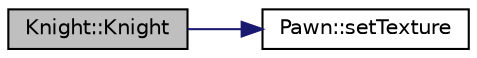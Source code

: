 digraph "Knight::Knight"
{
 // LATEX_PDF_SIZE
  bgcolor="transparent";
  edge [fontname="Helvetica",fontsize="10",labelfontname="Helvetica",labelfontsize="10"];
  node [fontname="Helvetica",fontsize="10",shape=record];
  rankdir="LR";
  Node1 [label="Knight::Knight",height=0.2,width=0.4,color="black", fillcolor="grey75", style="filled", fontcolor="black",tooltip=" "];
  Node1 -> Node2 [color="midnightblue",fontsize="10",style="solid",fontname="Helvetica"];
  Node2 [label="Pawn::setTexture",height=0.2,width=0.4,color="black",URL="$de/dff/classPawn.html#af9fee2b3d0c3457d406de22aa00f08ea",tooltip=" "];
}

